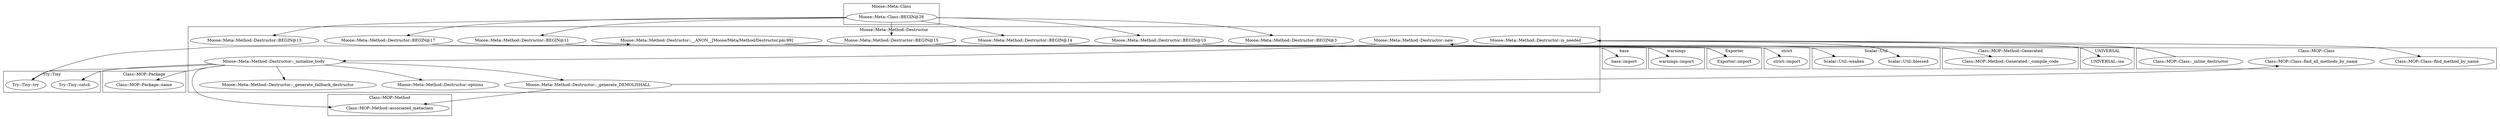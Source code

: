 digraph {
graph [overlap=false]
subgraph cluster_warnings {
	label="warnings";
	"warnings::import";
}
subgraph cluster_Try_Tiny {
	label="Try::Tiny";
	"Try::Tiny::catch";
	"Try::Tiny::try";
}
subgraph cluster_Scalar_Util {
	label="Scalar::Util";
	"Scalar::Util::blessed";
	"Scalar::Util::weaken";
}
subgraph cluster_UNIVERSAL {
	label="UNIVERSAL";
	"UNIVERSAL::isa";
}
subgraph cluster_Moose_Meta_Class {
	label="Moose::Meta::Class";
	"Moose::Meta::Class::BEGIN@26";
}
subgraph cluster_Moose_Meta_Method_Destructor {
	label="Moose::Meta::Method::Destructor";
	"Moose::Meta::Method::Destructor::BEGIN@17";
	"Moose::Meta::Method::Destructor::BEGIN@11";
	"Moose::Meta::Method::Destructor::_generate_DEMOLISHALL";
	"Moose::Meta::Method::Destructor::BEGIN@15";
	"Moose::Meta::Method::Destructor::_initialize_body";
	"Moose::Meta::Method::Destructor::_generate_fallback_destructor";
	"Moose::Meta::Method::Destructor::options";
	"Moose::Meta::Method::Destructor::BEGIN@14";
	"Moose::Meta::Method::Destructor::BEGIN@10";
	"Moose::Meta::Method::Destructor::BEGIN@13";
	"Moose::Meta::Method::Destructor::new";
	"Moose::Meta::Method::Destructor::__ANON__[Moose/Meta/Method/Destructor.pm:99]";
	"Moose::Meta::Method::Destructor::BEGIN@3";
	"Moose::Meta::Method::Destructor::is_needed";
}
subgraph cluster_base {
	label="base";
	"base::import";
}
subgraph cluster_Class_MOP_Method_Generated {
	label="Class::MOP::Method::Generated";
	"Class::MOP::Method::Generated::_compile_code";
}
subgraph cluster_strict {
	label="strict";
	"strict::import";
}
subgraph cluster_Class_MOP_Class {
	label="Class::MOP::Class";
	"Class::MOP::Class::find_method_by_name";
	"Class::MOP::Class::find_all_methods_by_name";
	"Class::MOP::Class::_inline_destructor";
}
subgraph cluster_Exporter {
	label="Exporter";
	"Exporter::import";
}
subgraph cluster_Class_MOP_Package {
	label="Class::MOP::Package";
	"Class::MOP::Package::name";
}
subgraph cluster_Class_MOP_Method {
	label="Class::MOP::Method";
	"Class::MOP::Method::associated_metaclass";
}
"Moose::Meta::Method::Destructor::_initialize_body" -> "Try::Tiny::try";
"Moose::Meta::Class::BEGIN@26" -> "Moose::Meta::Method::Destructor::BEGIN@17";
"Moose::Meta::Method::Destructor::_generate_DEMOLISHALL" -> "Class::MOP::Class::find_all_methods_by_name";
"Moose::Meta::Method::Destructor::BEGIN@15" -> "Exporter::import";
"Moose::Meta::Method::Destructor::BEGIN@14" -> "Exporter::import";
"Moose::Meta::Method::Destructor::is_needed" -> "Scalar::Util::blessed";
"Moose::Meta::Class::BEGIN@26" -> "Moose::Meta::Method::Destructor::BEGIN@13";
"Moose::Meta::Method::Destructor::new" -> "Moose::Meta::Method::Destructor::_initialize_body";
"Moose::Meta::Method::Destructor::_initialize_body" -> "Try::Tiny::catch";
"Moose::Meta::Method::Destructor::_initialize_body" -> "Moose::Meta::Method::Destructor::_generate_DEMOLISHALL";
"Moose::Meta::Method::Destructor::BEGIN@17" -> "base::import";
"Moose::Meta::Method::Destructor::BEGIN@11" -> "warnings::import";
"Moose::Meta::Class::BEGIN@26" -> "Moose::Meta::Method::Destructor::BEGIN@14";
"Moose::Meta::Method::Destructor::_initialize_body" -> "Class::MOP::Package::name";
"Try::Tiny::try" -> "Moose::Meta::Method::Destructor::__ANON__[Moose/Meta/Method/Destructor.pm:99]";
"Moose::Meta::Method::Destructor::BEGIN@10" -> "strict::import";
"Moose::Meta::Class::BEGIN@26" -> "Moose::Meta::Method::Destructor::BEGIN@15";
"Moose::Meta::Method::Destructor::_generate_DEMOLISHALL" -> "Class::MOP::Method::associated_metaclass";
"Moose::Meta::Method::Destructor::_initialize_body" -> "Class::MOP::Method::associated_metaclass";
"Class::MOP::Class::_inline_destructor" -> "Moose::Meta::Method::Destructor::is_needed";
"Moose::Meta::Class::BEGIN@26" -> "Moose::Meta::Method::Destructor::BEGIN@10";
"Moose::Meta::Class::BEGIN@26" -> "Moose::Meta::Method::Destructor::BEGIN@11";
"Moose::Meta::Method::Destructor::_initialize_body" -> "Moose::Meta::Method::Destructor::options";
"Class::MOP::Class::_inline_destructor" -> "Moose::Meta::Method::Destructor::new";
"Moose::Meta::Method::Destructor::new" -> "Scalar::Util::weaken";
"Moose::Meta::Method::Destructor::is_needed" -> "Class::MOP::Class::find_method_by_name";
"Moose::Meta::Method::Destructor::is_needed" -> "UNIVERSAL::isa";
"Moose::Meta::Class::BEGIN@26" -> "Moose::Meta::Method::Destructor::BEGIN@3";
"Moose::Meta::Method::Destructor::_initialize_body" -> "Moose::Meta::Method::Destructor::_generate_fallback_destructor";
"Moose::Meta::Method::Destructor::__ANON__[Moose/Meta/Method/Destructor.pm:99]" -> "Class::MOP::Method::Generated::_compile_code";
}
